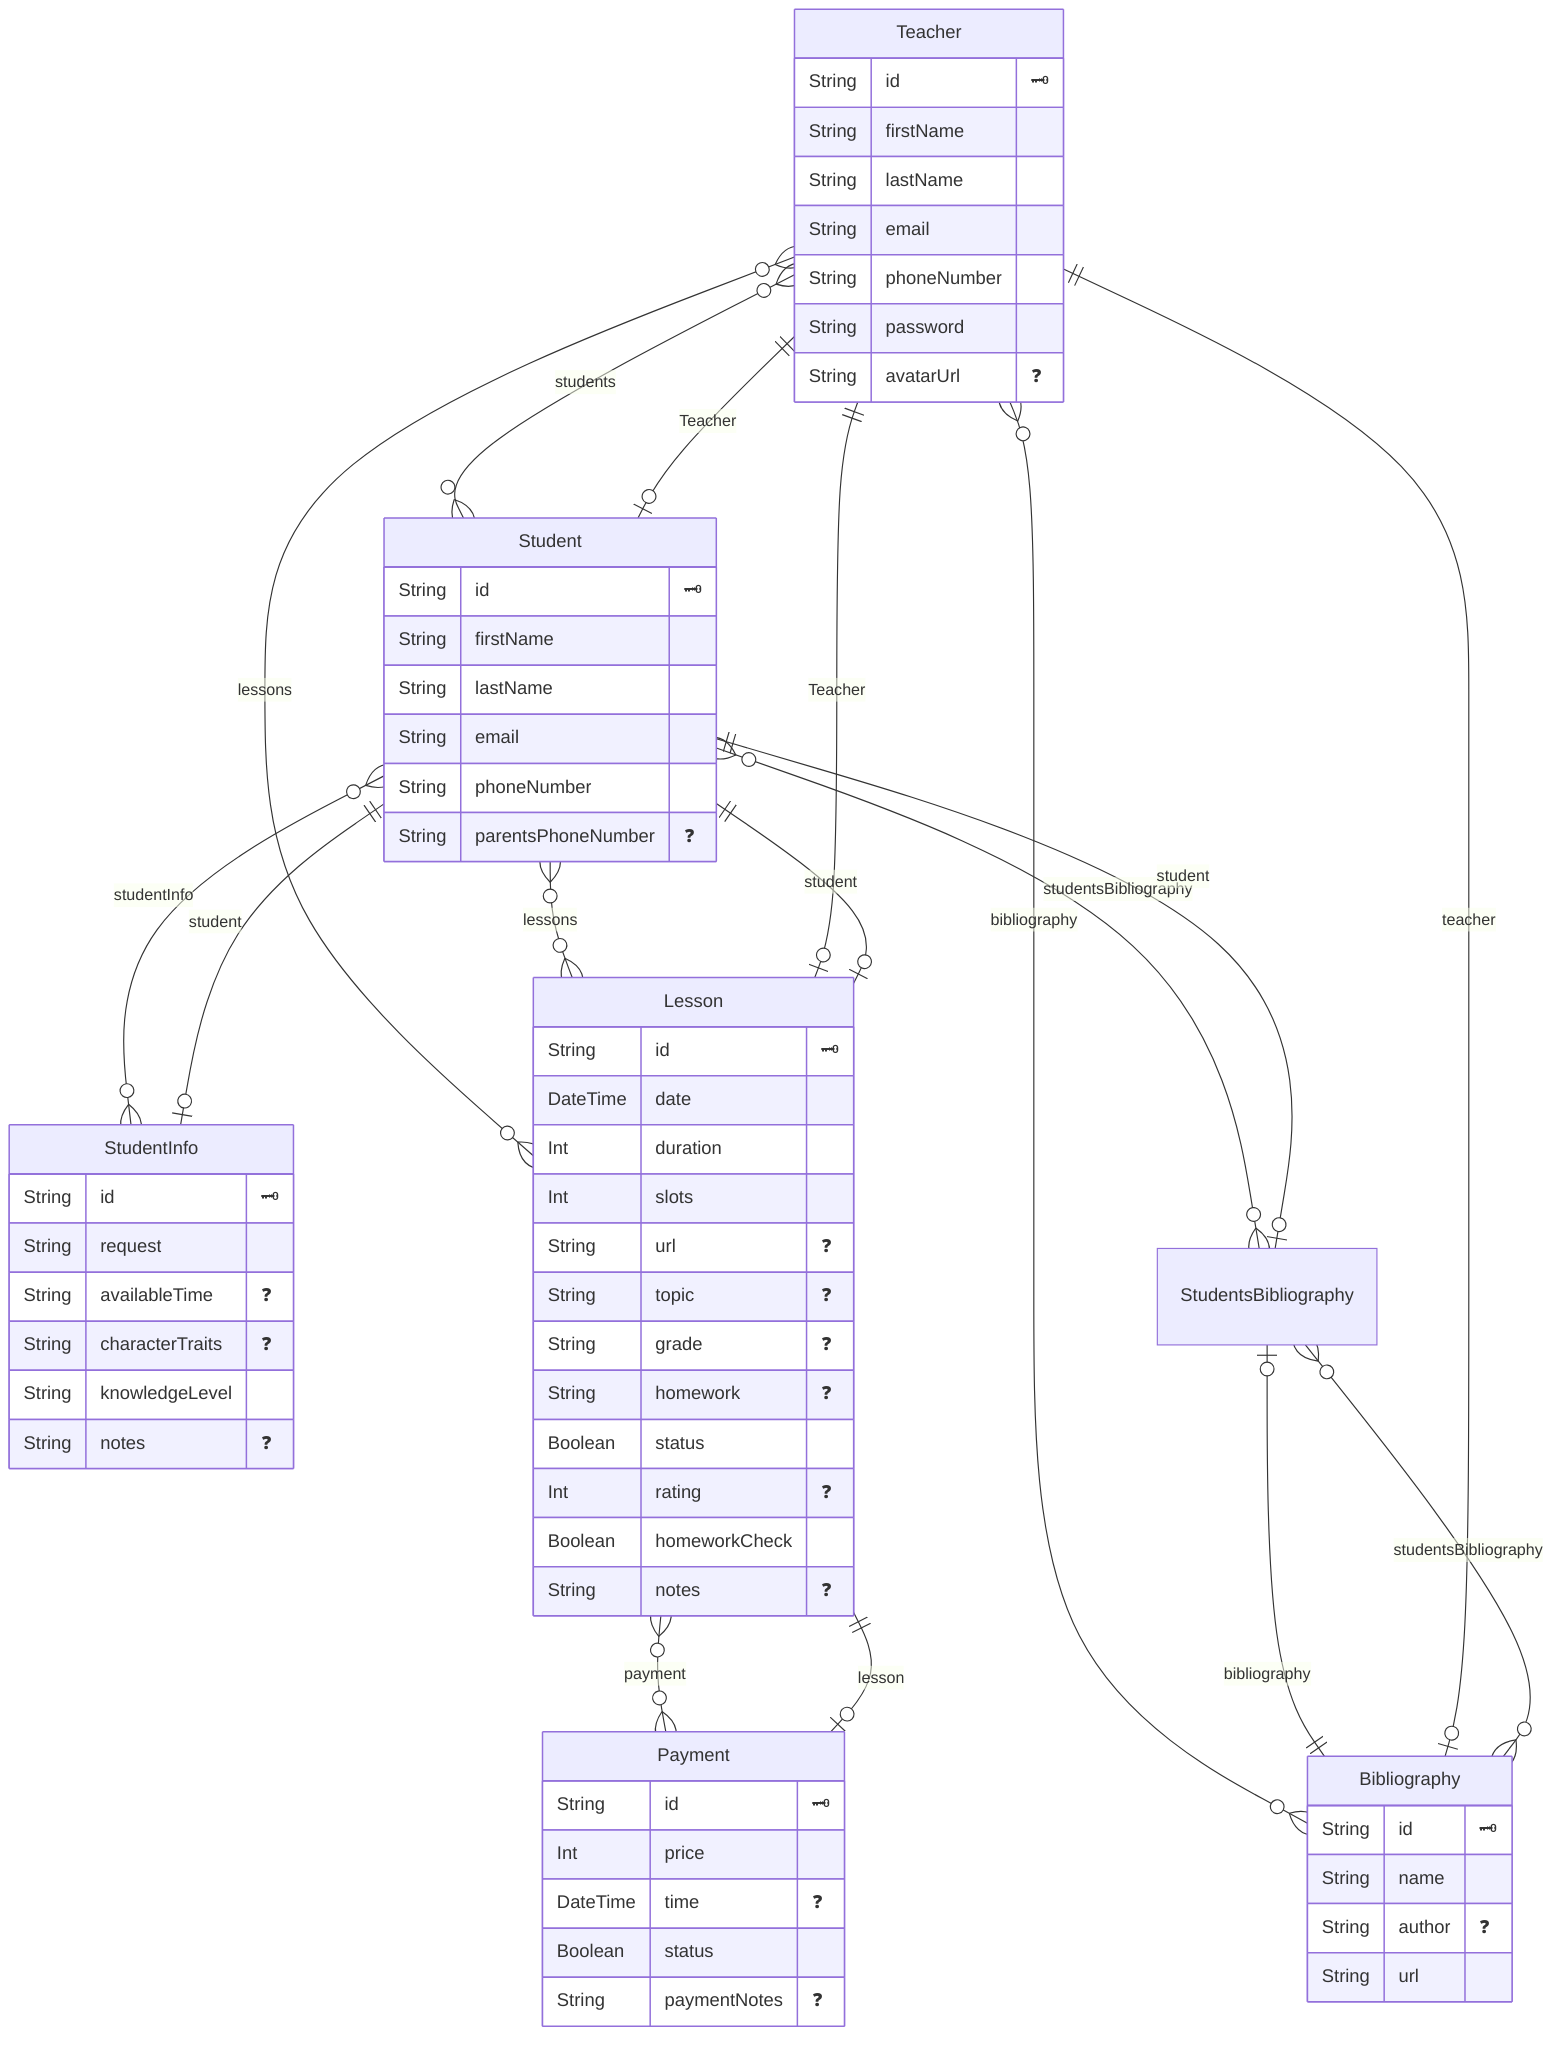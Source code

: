 erDiagram

  "Teacher" {
    String id "🗝️"
    String firstName 
    String lastName 
    String email 
    String phoneNumber 
    String password 
    String avatarUrl "❓"
    }
  

  "Student" {
    String id "🗝️"
    String firstName 
    String lastName 
    String email 
    String phoneNumber 
    String parentsPhoneNumber "❓"
    }
  

  "StudentInfo" {
    String id "🗝️"
    String request 
    String availableTime "❓"
    String characterTraits "❓"
    String knowledgeLevel 
    String notes "❓"
    }
  

  "Lesson" {
    String id "🗝️"
    DateTime date 
    Int duration 
    Int slots 
    String url "❓"
    String topic "❓"
    String grade "❓"
    String homework "❓"
    Boolean status 
    Int rating "❓"
    Boolean homeworkCheck 
    String notes "❓"
    }
  

  "Bibliography" {
    String id "🗝️"
    String name 
    String author "❓"
    String url 
    }
  

  "StudentsBibliography" {

    }
  

  "Payment" {
    String id "🗝️"
    Int price 
    DateTime time "❓"
    Boolean status 
    String paymentNotes "❓"
    }
  
    "Teacher" o{--}o "Student" : "students"
    "Teacher" o{--}o "Lesson" : "lessons"
    "Teacher" o{--}o "Bibliography" : "bibliography"
    "Student" o{--}o "StudentInfo" : "studentInfo"
    "Student" o{--}o "Lesson" : "lessons"
    "Student" o|--|| "Teacher" : "Teacher"
    "Student" o{--}o "StudentsBibliography" : "studentsBibliography"
    "StudentInfo" o|--|| "Student" : "student"
    "Lesson" o{--}o "Payment" : "payment"
    "Lesson" o|--|| "Teacher" : "Teacher"
    "Lesson" o|--|| "Student" : "student"
    "Bibliography" o|--|| "Teacher" : "teacher"
    "Bibliography" o{--}o "StudentsBibliography" : "studentsBibliography"
    "StudentsBibliography" o|--|| "Student" : "student"
    "StudentsBibliography" o|--|| "Bibliography" : "bibliography"
    "Payment" o|--|| "Lesson" : "lesson"